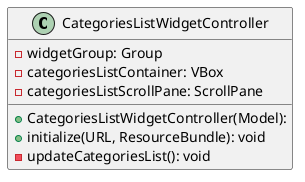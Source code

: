 @startuml
class CategoriesListWidgetController {
  - widgetGroup: Group
  - categoriesListContainer: VBox
  - categoriesListScrollPane: ScrollPane
  + CategoriesListWidgetController(Model):
  + initialize(URL, ResourceBundle): void
  - updateCategoriesList(): void
}
@enduml